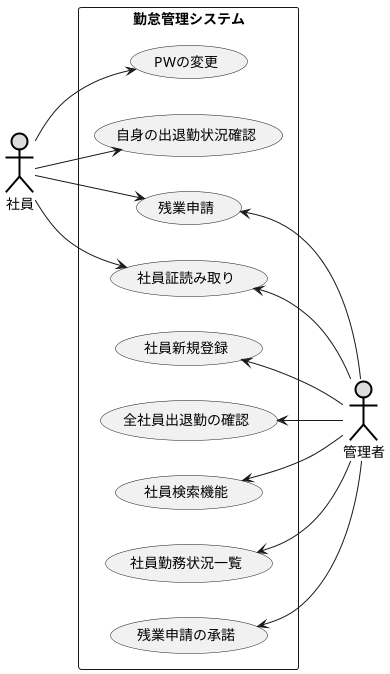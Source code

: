 @startuml プロジェクト開発
left to right direction
actor 社員 #DDDDDD;line:black;line.bold;
actor 管理者 #DDDDDD;line:black;line.bold;
rectangle 勤怠管理システム {

    usecase PWの変更
    usecase 自身の出退勤状況確認
    usecase 残業申請
    usecase 社員証読み取り
    
    usecase 社員新規登録
    usecase 全社員出退勤の確認
    usecase 社員検索機能
    usecase 社員勤務状況一覧
    usecase 残業申請の承諾

}
社員 --> PWの変更
社員 --> 社員証読み取り
社員 --> 自身の出退勤状況確認
社員 --> 残業申請

社員証読み取り <-- 管理者
社員新規登録 <-- 管理者
全社員出退勤の確認 <-- 管理者
社員検索機能 <-- 管理者
社員勤務状況一覧 <-- 管理者
残業申請 <-- 管理者
残業申請の承諾 <-- 管理者

@enduml